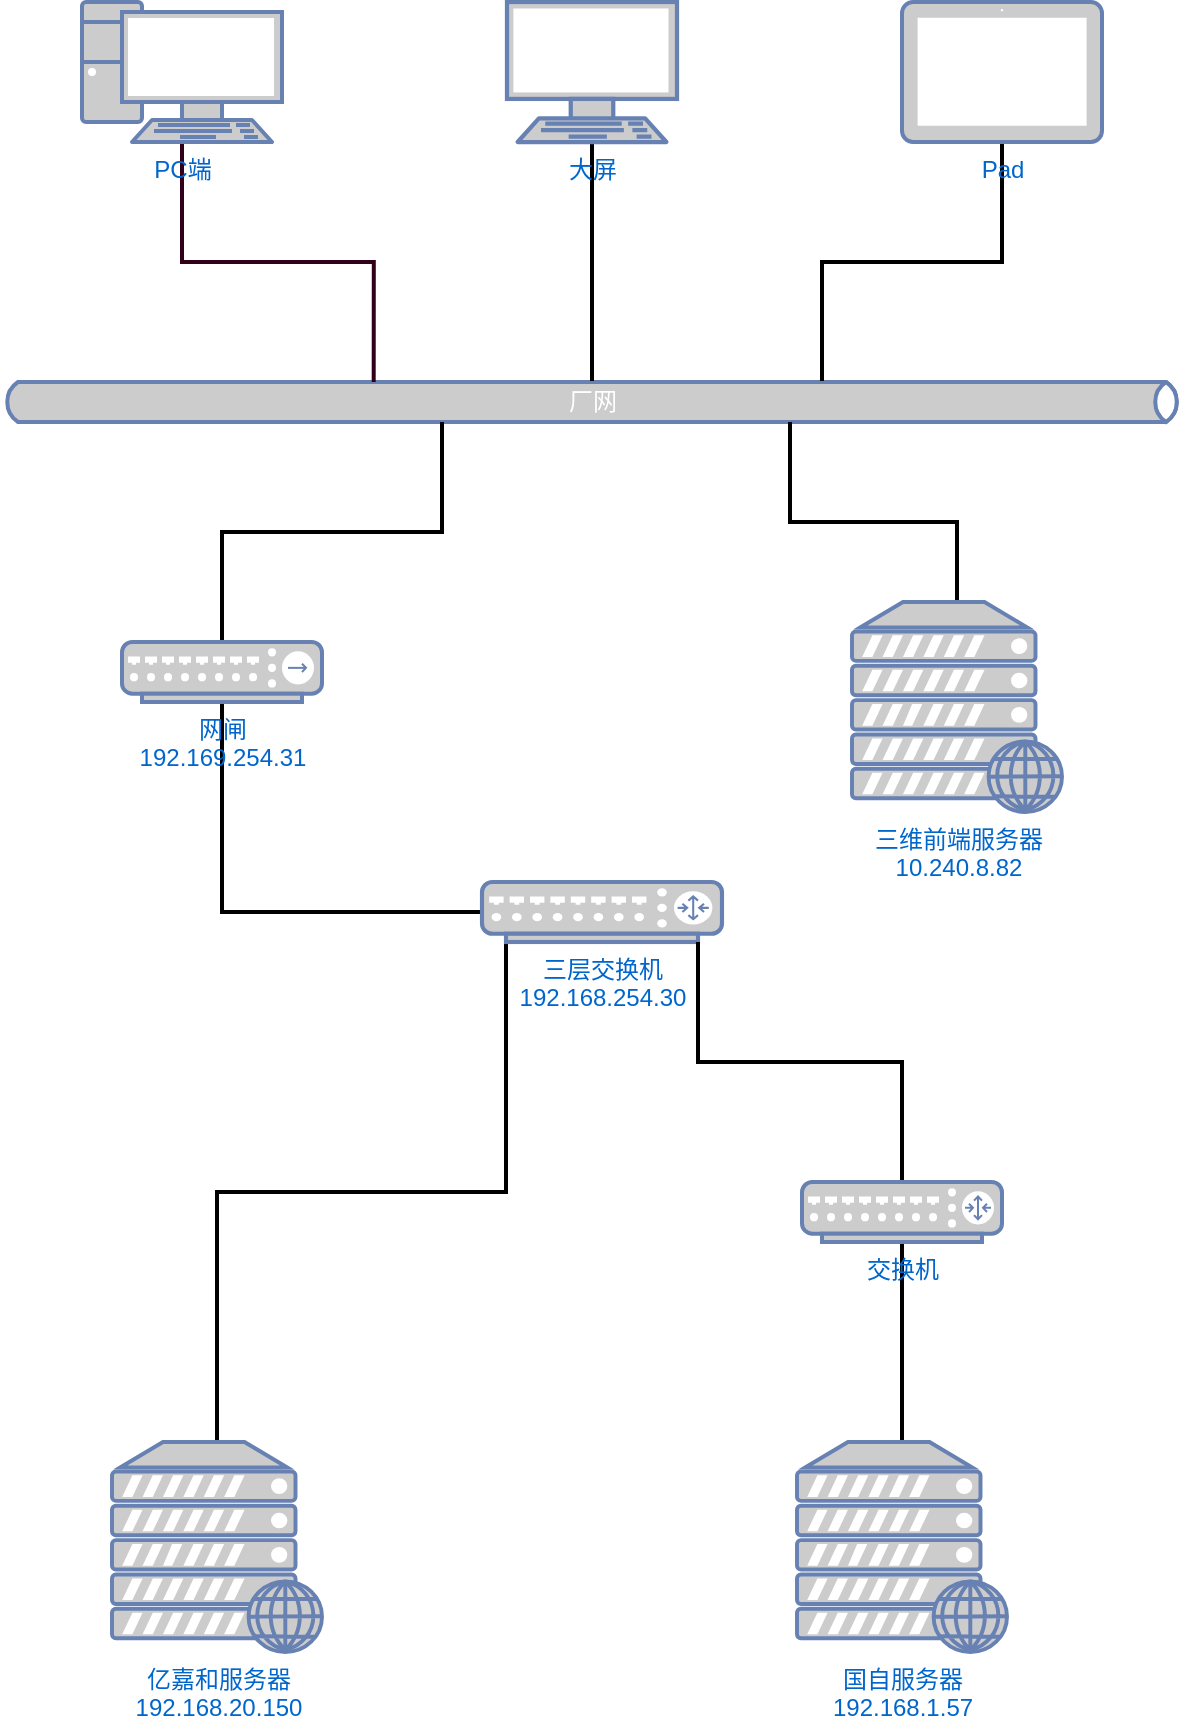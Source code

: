 <mxfile version="14.0.1" type="github">
  <diagram id="fDtv-NP8o_LM4w9Mx3LK" name="Page-1">
    <mxGraphModel dx="1410" dy="714" grid="1" gridSize="10" guides="1" tooltips="1" connect="1" arrows="1" fold="1" page="1" pageScale="1" pageWidth="827" pageHeight="1169" math="0" shadow="0">
      <root>
        <mxCell id="0" />
        <mxCell id="1" parent="0" />
        <mxCell id="BwLVxdTWhbgkWEdLYuY5-10" style="edgeStyle=orthogonalEdgeStyle;rounded=0;orthogonalLoop=1;jettySize=auto;html=1;exitX=0.5;exitY=0;exitDx=0;exitDy=0;exitPerimeter=0;entryX=0.1;entryY=1;entryDx=0;entryDy=0;entryPerimeter=0;strokeWidth=2;endArrow=none;endFill=0;" edge="1" parent="1" source="BwLVxdTWhbgkWEdLYuY5-3" target="BwLVxdTWhbgkWEdLYuY5-5">
          <mxGeometry relative="1" as="geometry" />
        </mxCell>
        <mxCell id="BwLVxdTWhbgkWEdLYuY5-3" value="亿嘉和服务器&lt;br&gt;192.168.20.150" style="fontColor=#0066CC;verticalAlign=top;verticalLabelPosition=bottom;labelPosition=center;align=center;html=1;outlineConnect=0;fillColor=#CCCCCC;strokeColor=#6881B3;gradientColor=none;gradientDirection=north;strokeWidth=2;shape=mxgraph.networks.web_server;" vertex="1" parent="1">
          <mxGeometry x="165" y="750" width="105" height="105" as="geometry" />
        </mxCell>
        <mxCell id="BwLVxdTWhbgkWEdLYuY5-11" style="edgeStyle=orthogonalEdgeStyle;rounded=0;orthogonalLoop=1;jettySize=auto;html=1;exitX=0.5;exitY=0;exitDx=0;exitDy=0;exitPerimeter=0;strokeWidth=2;endArrow=none;endFill=0;" edge="1" parent="1" source="BwLVxdTWhbgkWEdLYuY5-4" target="BwLVxdTWhbgkWEdLYuY5-6">
          <mxGeometry relative="1" as="geometry" />
        </mxCell>
        <mxCell id="BwLVxdTWhbgkWEdLYuY5-4" value="国自服务器&lt;br&gt;192.168.1.57" style="fontColor=#0066CC;verticalAlign=top;verticalLabelPosition=bottom;labelPosition=center;align=center;html=1;outlineConnect=0;fillColor=#CCCCCC;strokeColor=#6881B3;gradientColor=none;gradientDirection=north;strokeWidth=2;shape=mxgraph.networks.web_server;" vertex="1" parent="1">
          <mxGeometry x="507.5" y="750" width="105" height="105" as="geometry" />
        </mxCell>
        <mxCell id="BwLVxdTWhbgkWEdLYuY5-25" style="edgeStyle=orthogonalEdgeStyle;rounded=0;orthogonalLoop=1;jettySize=auto;html=1;strokeWidth=2;endArrow=none;endFill=0;" edge="1" parent="1" source="BwLVxdTWhbgkWEdLYuY5-5" target="BwLVxdTWhbgkWEdLYuY5-24">
          <mxGeometry relative="1" as="geometry" />
        </mxCell>
        <mxCell id="BwLVxdTWhbgkWEdLYuY5-5" value="三层交换机&lt;br&gt;192.168.254.30" style="fontColor=#0066CC;verticalAlign=top;verticalLabelPosition=bottom;labelPosition=center;align=center;html=1;outlineConnect=0;fillColor=#CCCCCC;strokeColor=#6881B3;gradientColor=none;gradientDirection=north;strokeWidth=2;shape=mxgraph.networks.router;" vertex="1" parent="1">
          <mxGeometry x="350" y="470" width="120" height="30" as="geometry" />
        </mxCell>
        <mxCell id="BwLVxdTWhbgkWEdLYuY5-8" style="edgeStyle=orthogonalEdgeStyle;rounded=0;orthogonalLoop=1;jettySize=auto;html=1;exitX=0.5;exitY=0;exitDx=0;exitDy=0;exitPerimeter=0;entryX=0.9;entryY=1;entryDx=0;entryDy=0;entryPerimeter=0;strokeWidth=2;endArrow=none;endFill=0;" edge="1" parent="1" source="BwLVxdTWhbgkWEdLYuY5-6" target="BwLVxdTWhbgkWEdLYuY5-5">
          <mxGeometry relative="1" as="geometry" />
        </mxCell>
        <mxCell id="BwLVxdTWhbgkWEdLYuY5-6" value="交换机" style="fontColor=#0066CC;verticalAlign=top;verticalLabelPosition=bottom;labelPosition=center;align=center;html=1;outlineConnect=0;fillColor=#CCCCCC;strokeColor=#6881B3;gradientColor=none;gradientDirection=north;strokeWidth=2;shape=mxgraph.networks.router;" vertex="1" parent="1">
          <mxGeometry x="510" y="620" width="100" height="30" as="geometry" />
        </mxCell>
        <mxCell id="BwLVxdTWhbgkWEdLYuY5-22" value="厂网" style="html=1;outlineConnect=0;fillColor=#CCCCCC;strokeColor=#6881B3;gradientColor=none;gradientDirection=north;strokeWidth=2;shape=mxgraph.networks.bus;gradientColor=none;gradientDirection=north;fontColor=#ffffff;perimeter=backbonePerimeter;backboneSize=20;" vertex="1" parent="1">
          <mxGeometry x="110" y="220" width="590" height="20" as="geometry" />
        </mxCell>
        <mxCell id="BwLVxdTWhbgkWEdLYuY5-26" style="edgeStyle=orthogonalEdgeStyle;rounded=0;orthogonalLoop=1;jettySize=auto;html=1;exitX=0.5;exitY=0;exitDx=0;exitDy=0;exitPerimeter=0;endArrow=none;endFill=0;strokeWidth=2;" edge="1" parent="1" source="BwLVxdTWhbgkWEdLYuY5-24" target="BwLVxdTWhbgkWEdLYuY5-22">
          <mxGeometry relative="1" as="geometry">
            <Array as="points">
              <mxPoint x="220" y="295" />
              <mxPoint x="330" y="295" />
            </Array>
          </mxGeometry>
        </mxCell>
        <mxCell id="BwLVxdTWhbgkWEdLYuY5-24" value="网闸&lt;br&gt;192.169.254.31" style="fontColor=#0066CC;verticalAlign=top;verticalLabelPosition=bottom;labelPosition=center;align=center;html=1;outlineConnect=0;fillColor=#CCCCCC;strokeColor=#6881B3;gradientColor=none;gradientDirection=north;strokeWidth=2;shape=mxgraph.networks.hub;" vertex="1" parent="1">
          <mxGeometry x="170" y="350" width="100" height="30" as="geometry" />
        </mxCell>
        <mxCell id="BwLVxdTWhbgkWEdLYuY5-28" style="edgeStyle=orthogonalEdgeStyle;rounded=0;orthogonalLoop=1;jettySize=auto;html=1;exitX=0.5;exitY=0;exitDx=0;exitDy=0;exitPerimeter=0;strokeWidth=2;endArrow=none;endFill=0;" edge="1" parent="1" source="BwLVxdTWhbgkWEdLYuY5-27">
          <mxGeometry relative="1" as="geometry">
            <mxPoint x="504" y="240" as="targetPoint" />
            <Array as="points">
              <mxPoint x="588" y="290" />
              <mxPoint x="504" y="290" />
            </Array>
          </mxGeometry>
        </mxCell>
        <mxCell id="BwLVxdTWhbgkWEdLYuY5-27" value="三维前端服务器&lt;br&gt;10.240.8.82" style="fontColor=#0066CC;verticalAlign=top;verticalLabelPosition=bottom;labelPosition=center;align=center;html=1;outlineConnect=0;fillColor=#CCCCCC;strokeColor=#6881B3;gradientColor=none;gradientDirection=north;strokeWidth=2;shape=mxgraph.networks.web_server;" vertex="1" parent="1">
          <mxGeometry x="535" y="330" width="105" height="105" as="geometry" />
        </mxCell>
        <mxCell id="BwLVxdTWhbgkWEdLYuY5-31" style="edgeStyle=orthogonalEdgeStyle;rounded=0;orthogonalLoop=1;jettySize=auto;html=1;exitX=0.5;exitY=1;exitDx=0;exitDy=0;exitPerimeter=0;entryX=0.315;entryY=0;entryDx=0;entryDy=0;entryPerimeter=0;endArrow=none;endFill=0;strokeWidth=2;fillColor=#d5e8d4;strokeColor=#33001A;" edge="1" parent="1" source="BwLVxdTWhbgkWEdLYuY5-30" target="BwLVxdTWhbgkWEdLYuY5-22">
          <mxGeometry relative="1" as="geometry" />
        </mxCell>
        <mxCell id="BwLVxdTWhbgkWEdLYuY5-30" value="PC端" style="fontColor=#0066CC;verticalAlign=top;verticalLabelPosition=bottom;labelPosition=center;align=center;html=1;outlineConnect=0;fillColor=#CCCCCC;strokeColor=#6881B3;gradientColor=none;gradientDirection=north;strokeWidth=2;shape=mxgraph.networks.pc;" vertex="1" parent="1">
          <mxGeometry x="150" y="30" width="100" height="70" as="geometry" />
        </mxCell>
        <mxCell id="BwLVxdTWhbgkWEdLYuY5-33" style="edgeStyle=orthogonalEdgeStyle;rounded=0;orthogonalLoop=1;jettySize=auto;html=1;exitX=0.5;exitY=1;exitDx=0;exitDy=0;exitPerimeter=0;endArrow=none;endFill=0;strokeWidth=2;fillColor=#d5e8d4;" edge="1" parent="1" source="BwLVxdTWhbgkWEdLYuY5-32" target="BwLVxdTWhbgkWEdLYuY5-22">
          <mxGeometry relative="1" as="geometry" />
        </mxCell>
        <mxCell id="BwLVxdTWhbgkWEdLYuY5-32" value="大屏" style="fontColor=#0066CC;verticalAlign=top;verticalLabelPosition=bottom;labelPosition=center;align=center;html=1;outlineConnect=0;fillColor=#CCCCCC;strokeColor=#6881B3;gradientColor=none;gradientDirection=north;strokeWidth=2;shape=mxgraph.networks.terminal;" vertex="1" parent="1">
          <mxGeometry x="362.5" y="30" width="85" height="70" as="geometry" />
        </mxCell>
        <mxCell id="BwLVxdTWhbgkWEdLYuY5-35" style="edgeStyle=orthogonalEdgeStyle;rounded=0;orthogonalLoop=1;jettySize=auto;html=1;exitX=0.5;exitY=1;exitDx=0;exitDy=0;exitPerimeter=0;endArrow=none;endFill=0;strokeWidth=2;" edge="1" parent="1" source="BwLVxdTWhbgkWEdLYuY5-34" target="BwLVxdTWhbgkWEdLYuY5-22">
          <mxGeometry relative="1" as="geometry">
            <mxPoint x="590" y="210" as="targetPoint" />
            <Array as="points">
              <mxPoint x="610" y="160" />
              <mxPoint x="520" y="160" />
            </Array>
          </mxGeometry>
        </mxCell>
        <mxCell id="BwLVxdTWhbgkWEdLYuY5-34" value="Pad" style="fontColor=#0066CC;verticalAlign=top;verticalLabelPosition=bottom;labelPosition=center;align=center;html=1;outlineConnect=0;fillColor=#CCCCCC;strokeColor=#6881B3;gradientColor=none;gradientDirection=north;strokeWidth=2;shape=mxgraph.networks.tablet;" vertex="1" parent="1">
          <mxGeometry x="560" y="30" width="100" height="70" as="geometry" />
        </mxCell>
      </root>
    </mxGraphModel>
  </diagram>
</mxfile>
